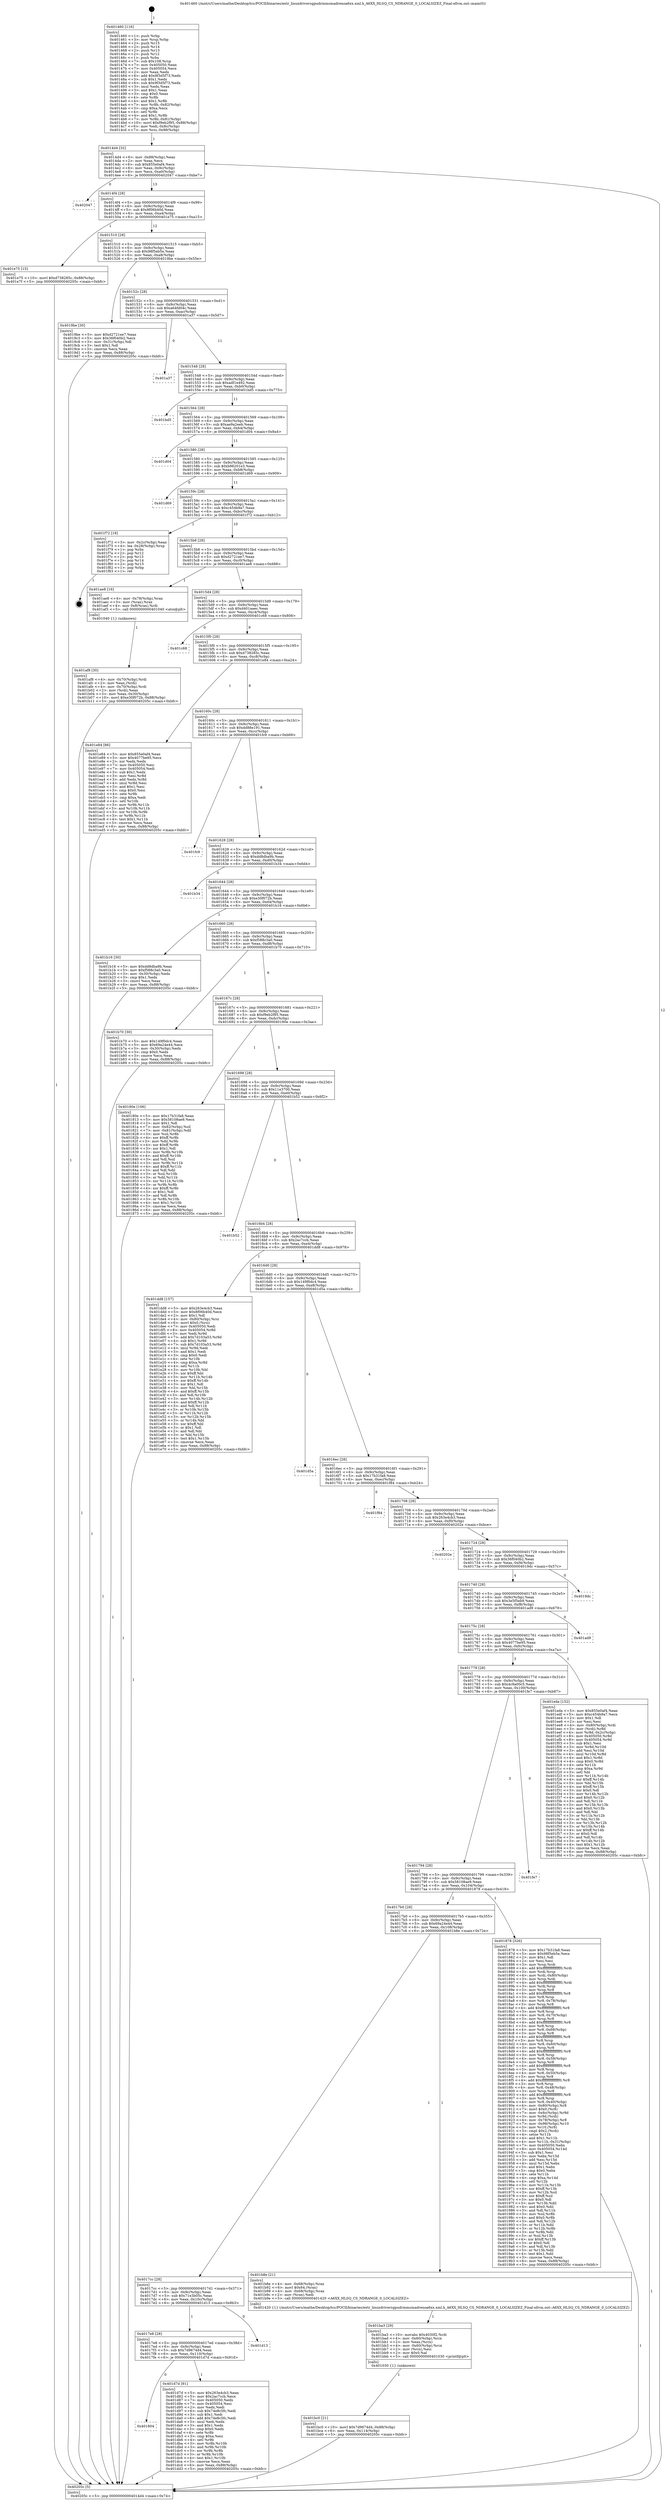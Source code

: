 digraph "0x401460" {
  label = "0x401460 (/mnt/c/Users/mathe/Desktop/tcc/POCII/binaries/extr_linuxdriversgpudrmmsmadrenoa6xx.xml.h_A6XX_HLSQ_CS_NDRANGE_0_LOCALSIZEZ_Final-ollvm.out::main(0))"
  labelloc = "t"
  node[shape=record]

  Entry [label="",width=0.3,height=0.3,shape=circle,fillcolor=black,style=filled]
  "0x4014d4" [label="{
     0x4014d4 [32]\l
     | [instrs]\l
     &nbsp;&nbsp;0x4014d4 \<+6\>: mov -0x88(%rbp),%eax\l
     &nbsp;&nbsp;0x4014da \<+2\>: mov %eax,%ecx\l
     &nbsp;&nbsp;0x4014dc \<+6\>: sub $0x855e0af4,%ecx\l
     &nbsp;&nbsp;0x4014e2 \<+6\>: mov %eax,-0x9c(%rbp)\l
     &nbsp;&nbsp;0x4014e8 \<+6\>: mov %ecx,-0xa0(%rbp)\l
     &nbsp;&nbsp;0x4014ee \<+6\>: je 0000000000402047 \<main+0xbe7\>\l
  }"]
  "0x402047" [label="{
     0x402047\l
  }", style=dashed]
  "0x4014f4" [label="{
     0x4014f4 [28]\l
     | [instrs]\l
     &nbsp;&nbsp;0x4014f4 \<+5\>: jmp 00000000004014f9 \<main+0x99\>\l
     &nbsp;&nbsp;0x4014f9 \<+6\>: mov -0x9c(%rbp),%eax\l
     &nbsp;&nbsp;0x4014ff \<+5\>: sub $0x8f06b40d,%eax\l
     &nbsp;&nbsp;0x401504 \<+6\>: mov %eax,-0xa4(%rbp)\l
     &nbsp;&nbsp;0x40150a \<+6\>: je 0000000000401e75 \<main+0xa15\>\l
  }"]
  Exit [label="",width=0.3,height=0.3,shape=circle,fillcolor=black,style=filled,peripheries=2]
  "0x401e75" [label="{
     0x401e75 [15]\l
     | [instrs]\l
     &nbsp;&nbsp;0x401e75 \<+10\>: movl $0xd738285c,-0x88(%rbp)\l
     &nbsp;&nbsp;0x401e7f \<+5\>: jmp 000000000040205c \<main+0xbfc\>\l
  }"]
  "0x401510" [label="{
     0x401510 [28]\l
     | [instrs]\l
     &nbsp;&nbsp;0x401510 \<+5\>: jmp 0000000000401515 \<main+0xb5\>\l
     &nbsp;&nbsp;0x401515 \<+6\>: mov -0x9c(%rbp),%eax\l
     &nbsp;&nbsp;0x40151b \<+5\>: sub $0x98f5eb5e,%eax\l
     &nbsp;&nbsp;0x401520 \<+6\>: mov %eax,-0xa8(%rbp)\l
     &nbsp;&nbsp;0x401526 \<+6\>: je 00000000004019be \<main+0x55e\>\l
  }"]
  "0x401804" [label="{
     0x401804\l
  }", style=dashed]
  "0x4019be" [label="{
     0x4019be [30]\l
     | [instrs]\l
     &nbsp;&nbsp;0x4019be \<+5\>: mov $0xd2721ee7,%eax\l
     &nbsp;&nbsp;0x4019c3 \<+5\>: mov $0x36f040b2,%ecx\l
     &nbsp;&nbsp;0x4019c8 \<+3\>: mov -0x31(%rbp),%dl\l
     &nbsp;&nbsp;0x4019cb \<+3\>: test $0x1,%dl\l
     &nbsp;&nbsp;0x4019ce \<+3\>: cmovne %ecx,%eax\l
     &nbsp;&nbsp;0x4019d1 \<+6\>: mov %eax,-0x88(%rbp)\l
     &nbsp;&nbsp;0x4019d7 \<+5\>: jmp 000000000040205c \<main+0xbfc\>\l
  }"]
  "0x40152c" [label="{
     0x40152c [28]\l
     | [instrs]\l
     &nbsp;&nbsp;0x40152c \<+5\>: jmp 0000000000401531 \<main+0xd1\>\l
     &nbsp;&nbsp;0x401531 \<+6\>: mov -0x9c(%rbp),%eax\l
     &nbsp;&nbsp;0x401537 \<+5\>: sub $0xa64fd04c,%eax\l
     &nbsp;&nbsp;0x40153c \<+6\>: mov %eax,-0xac(%rbp)\l
     &nbsp;&nbsp;0x401542 \<+6\>: je 0000000000401a37 \<main+0x5d7\>\l
  }"]
  "0x401d7d" [label="{
     0x401d7d [91]\l
     | [instrs]\l
     &nbsp;&nbsp;0x401d7d \<+5\>: mov $0x263e4cb3,%eax\l
     &nbsp;&nbsp;0x401d82 \<+5\>: mov $0x2ac7ccb,%ecx\l
     &nbsp;&nbsp;0x401d87 \<+7\>: mov 0x405050,%edx\l
     &nbsp;&nbsp;0x401d8e \<+7\>: mov 0x405054,%esi\l
     &nbsp;&nbsp;0x401d95 \<+2\>: mov %edx,%edi\l
     &nbsp;&nbsp;0x401d97 \<+6\>: sub $0x74e8c5fc,%edi\l
     &nbsp;&nbsp;0x401d9d \<+3\>: sub $0x1,%edi\l
     &nbsp;&nbsp;0x401da0 \<+6\>: add $0x74e8c5fc,%edi\l
     &nbsp;&nbsp;0x401da6 \<+3\>: imul %edi,%edx\l
     &nbsp;&nbsp;0x401da9 \<+3\>: and $0x1,%edx\l
     &nbsp;&nbsp;0x401dac \<+3\>: cmp $0x0,%edx\l
     &nbsp;&nbsp;0x401daf \<+4\>: sete %r8b\l
     &nbsp;&nbsp;0x401db3 \<+3\>: cmp $0xa,%esi\l
     &nbsp;&nbsp;0x401db6 \<+4\>: setl %r9b\l
     &nbsp;&nbsp;0x401dba \<+3\>: mov %r8b,%r10b\l
     &nbsp;&nbsp;0x401dbd \<+3\>: and %r9b,%r10b\l
     &nbsp;&nbsp;0x401dc0 \<+3\>: xor %r9b,%r8b\l
     &nbsp;&nbsp;0x401dc3 \<+3\>: or %r8b,%r10b\l
     &nbsp;&nbsp;0x401dc6 \<+4\>: test $0x1,%r10b\l
     &nbsp;&nbsp;0x401dca \<+3\>: cmovne %ecx,%eax\l
     &nbsp;&nbsp;0x401dcd \<+6\>: mov %eax,-0x88(%rbp)\l
     &nbsp;&nbsp;0x401dd3 \<+5\>: jmp 000000000040205c \<main+0xbfc\>\l
  }"]
  "0x401a37" [label="{
     0x401a37\l
  }", style=dashed]
  "0x401548" [label="{
     0x401548 [28]\l
     | [instrs]\l
     &nbsp;&nbsp;0x401548 \<+5\>: jmp 000000000040154d \<main+0xed\>\l
     &nbsp;&nbsp;0x40154d \<+6\>: mov -0x9c(%rbp),%eax\l
     &nbsp;&nbsp;0x401553 \<+5\>: sub $0xadf1e492,%eax\l
     &nbsp;&nbsp;0x401558 \<+6\>: mov %eax,-0xb0(%rbp)\l
     &nbsp;&nbsp;0x40155e \<+6\>: je 0000000000401bd5 \<main+0x775\>\l
  }"]
  "0x4017e8" [label="{
     0x4017e8 [28]\l
     | [instrs]\l
     &nbsp;&nbsp;0x4017e8 \<+5\>: jmp 00000000004017ed \<main+0x38d\>\l
     &nbsp;&nbsp;0x4017ed \<+6\>: mov -0x9c(%rbp),%eax\l
     &nbsp;&nbsp;0x4017f3 \<+5\>: sub $0x7d9674d4,%eax\l
     &nbsp;&nbsp;0x4017f8 \<+6\>: mov %eax,-0x110(%rbp)\l
     &nbsp;&nbsp;0x4017fe \<+6\>: je 0000000000401d7d \<main+0x91d\>\l
  }"]
  "0x401bd5" [label="{
     0x401bd5\l
  }", style=dashed]
  "0x401564" [label="{
     0x401564 [28]\l
     | [instrs]\l
     &nbsp;&nbsp;0x401564 \<+5\>: jmp 0000000000401569 \<main+0x109\>\l
     &nbsp;&nbsp;0x401569 \<+6\>: mov -0x9c(%rbp),%eax\l
     &nbsp;&nbsp;0x40156f \<+5\>: sub $0xae9a2eeb,%eax\l
     &nbsp;&nbsp;0x401574 \<+6\>: mov %eax,-0xb4(%rbp)\l
     &nbsp;&nbsp;0x40157a \<+6\>: je 0000000000401d04 \<main+0x8a4\>\l
  }"]
  "0x401d13" [label="{
     0x401d13\l
  }", style=dashed]
  "0x401d04" [label="{
     0x401d04\l
  }", style=dashed]
  "0x401580" [label="{
     0x401580 [28]\l
     | [instrs]\l
     &nbsp;&nbsp;0x401580 \<+5\>: jmp 0000000000401585 \<main+0x125\>\l
     &nbsp;&nbsp;0x401585 \<+6\>: mov -0x9c(%rbp),%eax\l
     &nbsp;&nbsp;0x40158b \<+5\>: sub $0xb96201e3,%eax\l
     &nbsp;&nbsp;0x401590 \<+6\>: mov %eax,-0xb8(%rbp)\l
     &nbsp;&nbsp;0x401596 \<+6\>: je 0000000000401d69 \<main+0x909\>\l
  }"]
  "0x401bc0" [label="{
     0x401bc0 [21]\l
     | [instrs]\l
     &nbsp;&nbsp;0x401bc0 \<+10\>: movl $0x7d9674d4,-0x88(%rbp)\l
     &nbsp;&nbsp;0x401bca \<+6\>: mov %eax,-0x114(%rbp)\l
     &nbsp;&nbsp;0x401bd0 \<+5\>: jmp 000000000040205c \<main+0xbfc\>\l
  }"]
  "0x401d69" [label="{
     0x401d69\l
  }", style=dashed]
  "0x40159c" [label="{
     0x40159c [28]\l
     | [instrs]\l
     &nbsp;&nbsp;0x40159c \<+5\>: jmp 00000000004015a1 \<main+0x141\>\l
     &nbsp;&nbsp;0x4015a1 \<+6\>: mov -0x9c(%rbp),%eax\l
     &nbsp;&nbsp;0x4015a7 \<+5\>: sub $0xc454b9a7,%eax\l
     &nbsp;&nbsp;0x4015ac \<+6\>: mov %eax,-0xbc(%rbp)\l
     &nbsp;&nbsp;0x4015b2 \<+6\>: je 0000000000401f72 \<main+0xb12\>\l
  }"]
  "0x401ba3" [label="{
     0x401ba3 [29]\l
     | [instrs]\l
     &nbsp;&nbsp;0x401ba3 \<+10\>: movabs $0x4030f2,%rdi\l
     &nbsp;&nbsp;0x401bad \<+4\>: mov -0x60(%rbp),%rcx\l
     &nbsp;&nbsp;0x401bb1 \<+2\>: mov %eax,(%rcx)\l
     &nbsp;&nbsp;0x401bb3 \<+4\>: mov -0x60(%rbp),%rcx\l
     &nbsp;&nbsp;0x401bb7 \<+2\>: mov (%rcx),%esi\l
     &nbsp;&nbsp;0x401bb9 \<+2\>: mov $0x0,%al\l
     &nbsp;&nbsp;0x401bbb \<+5\>: call 0000000000401030 \<printf@plt\>\l
     | [calls]\l
     &nbsp;&nbsp;0x401030 \{1\} (unknown)\l
  }"]
  "0x401f72" [label="{
     0x401f72 [18]\l
     | [instrs]\l
     &nbsp;&nbsp;0x401f72 \<+3\>: mov -0x2c(%rbp),%eax\l
     &nbsp;&nbsp;0x401f75 \<+4\>: lea -0x28(%rbp),%rsp\l
     &nbsp;&nbsp;0x401f79 \<+1\>: pop %rbx\l
     &nbsp;&nbsp;0x401f7a \<+2\>: pop %r12\l
     &nbsp;&nbsp;0x401f7c \<+2\>: pop %r13\l
     &nbsp;&nbsp;0x401f7e \<+2\>: pop %r14\l
     &nbsp;&nbsp;0x401f80 \<+2\>: pop %r15\l
     &nbsp;&nbsp;0x401f82 \<+1\>: pop %rbp\l
     &nbsp;&nbsp;0x401f83 \<+1\>: ret\l
  }"]
  "0x4015b8" [label="{
     0x4015b8 [28]\l
     | [instrs]\l
     &nbsp;&nbsp;0x4015b8 \<+5\>: jmp 00000000004015bd \<main+0x15d\>\l
     &nbsp;&nbsp;0x4015bd \<+6\>: mov -0x9c(%rbp),%eax\l
     &nbsp;&nbsp;0x4015c3 \<+5\>: sub $0xd2721ee7,%eax\l
     &nbsp;&nbsp;0x4015c8 \<+6\>: mov %eax,-0xc0(%rbp)\l
     &nbsp;&nbsp;0x4015ce \<+6\>: je 0000000000401ae8 \<main+0x688\>\l
  }"]
  "0x4017cc" [label="{
     0x4017cc [28]\l
     | [instrs]\l
     &nbsp;&nbsp;0x4017cc \<+5\>: jmp 00000000004017d1 \<main+0x371\>\l
     &nbsp;&nbsp;0x4017d1 \<+6\>: mov -0x9c(%rbp),%eax\l
     &nbsp;&nbsp;0x4017d7 \<+5\>: sub $0x71e3b05c,%eax\l
     &nbsp;&nbsp;0x4017dc \<+6\>: mov %eax,-0x10c(%rbp)\l
     &nbsp;&nbsp;0x4017e2 \<+6\>: je 0000000000401d13 \<main+0x8b3\>\l
  }"]
  "0x401ae8" [label="{
     0x401ae8 [16]\l
     | [instrs]\l
     &nbsp;&nbsp;0x401ae8 \<+4\>: mov -0x78(%rbp),%rax\l
     &nbsp;&nbsp;0x401aec \<+3\>: mov (%rax),%rax\l
     &nbsp;&nbsp;0x401aef \<+4\>: mov 0x8(%rax),%rdi\l
     &nbsp;&nbsp;0x401af3 \<+5\>: call 0000000000401040 \<atoi@plt\>\l
     | [calls]\l
     &nbsp;&nbsp;0x401040 \{1\} (unknown)\l
  }"]
  "0x4015d4" [label="{
     0x4015d4 [28]\l
     | [instrs]\l
     &nbsp;&nbsp;0x4015d4 \<+5\>: jmp 00000000004015d9 \<main+0x179\>\l
     &nbsp;&nbsp;0x4015d9 \<+6\>: mov -0x9c(%rbp),%eax\l
     &nbsp;&nbsp;0x4015df \<+5\>: sub $0xd401aaec,%eax\l
     &nbsp;&nbsp;0x4015e4 \<+6\>: mov %eax,-0xc4(%rbp)\l
     &nbsp;&nbsp;0x4015ea \<+6\>: je 0000000000401c68 \<main+0x808\>\l
  }"]
  "0x401b8e" [label="{
     0x401b8e [21]\l
     | [instrs]\l
     &nbsp;&nbsp;0x401b8e \<+4\>: mov -0x68(%rbp),%rax\l
     &nbsp;&nbsp;0x401b92 \<+6\>: movl $0x64,(%rax)\l
     &nbsp;&nbsp;0x401b98 \<+4\>: mov -0x68(%rbp),%rax\l
     &nbsp;&nbsp;0x401b9c \<+2\>: mov (%rax),%edi\l
     &nbsp;&nbsp;0x401b9e \<+5\>: call 0000000000401420 \<A6XX_HLSQ_CS_NDRANGE_0_LOCALSIZEZ\>\l
     | [calls]\l
     &nbsp;&nbsp;0x401420 \{1\} (/mnt/c/Users/mathe/Desktop/tcc/POCII/binaries/extr_linuxdriversgpudrmmsmadrenoa6xx.xml.h_A6XX_HLSQ_CS_NDRANGE_0_LOCALSIZEZ_Final-ollvm.out::A6XX_HLSQ_CS_NDRANGE_0_LOCALSIZEZ)\l
  }"]
  "0x401c68" [label="{
     0x401c68\l
  }", style=dashed]
  "0x4015f0" [label="{
     0x4015f0 [28]\l
     | [instrs]\l
     &nbsp;&nbsp;0x4015f0 \<+5\>: jmp 00000000004015f5 \<main+0x195\>\l
     &nbsp;&nbsp;0x4015f5 \<+6\>: mov -0x9c(%rbp),%eax\l
     &nbsp;&nbsp;0x4015fb \<+5\>: sub $0xd738285c,%eax\l
     &nbsp;&nbsp;0x401600 \<+6\>: mov %eax,-0xc8(%rbp)\l
     &nbsp;&nbsp;0x401606 \<+6\>: je 0000000000401e84 \<main+0xa24\>\l
  }"]
  "0x401af8" [label="{
     0x401af8 [30]\l
     | [instrs]\l
     &nbsp;&nbsp;0x401af8 \<+4\>: mov -0x70(%rbp),%rdi\l
     &nbsp;&nbsp;0x401afc \<+2\>: mov %eax,(%rdi)\l
     &nbsp;&nbsp;0x401afe \<+4\>: mov -0x70(%rbp),%rdi\l
     &nbsp;&nbsp;0x401b02 \<+2\>: mov (%rdi),%eax\l
     &nbsp;&nbsp;0x401b04 \<+3\>: mov %eax,-0x30(%rbp)\l
     &nbsp;&nbsp;0x401b07 \<+10\>: movl $0xe30f072b,-0x88(%rbp)\l
     &nbsp;&nbsp;0x401b11 \<+5\>: jmp 000000000040205c \<main+0xbfc\>\l
  }"]
  "0x401e84" [label="{
     0x401e84 [86]\l
     | [instrs]\l
     &nbsp;&nbsp;0x401e84 \<+5\>: mov $0x855e0af4,%eax\l
     &nbsp;&nbsp;0x401e89 \<+5\>: mov $0x4077be95,%ecx\l
     &nbsp;&nbsp;0x401e8e \<+2\>: xor %edx,%edx\l
     &nbsp;&nbsp;0x401e90 \<+7\>: mov 0x405050,%esi\l
     &nbsp;&nbsp;0x401e97 \<+7\>: mov 0x405054,%edi\l
     &nbsp;&nbsp;0x401e9e \<+3\>: sub $0x1,%edx\l
     &nbsp;&nbsp;0x401ea1 \<+3\>: mov %esi,%r8d\l
     &nbsp;&nbsp;0x401ea4 \<+3\>: add %edx,%r8d\l
     &nbsp;&nbsp;0x401ea7 \<+4\>: imul %r8d,%esi\l
     &nbsp;&nbsp;0x401eab \<+3\>: and $0x1,%esi\l
     &nbsp;&nbsp;0x401eae \<+3\>: cmp $0x0,%esi\l
     &nbsp;&nbsp;0x401eb1 \<+4\>: sete %r9b\l
     &nbsp;&nbsp;0x401eb5 \<+3\>: cmp $0xa,%edi\l
     &nbsp;&nbsp;0x401eb8 \<+4\>: setl %r10b\l
     &nbsp;&nbsp;0x401ebc \<+3\>: mov %r9b,%r11b\l
     &nbsp;&nbsp;0x401ebf \<+3\>: and %r10b,%r11b\l
     &nbsp;&nbsp;0x401ec2 \<+3\>: xor %r10b,%r9b\l
     &nbsp;&nbsp;0x401ec5 \<+3\>: or %r9b,%r11b\l
     &nbsp;&nbsp;0x401ec8 \<+4\>: test $0x1,%r11b\l
     &nbsp;&nbsp;0x401ecc \<+3\>: cmovne %ecx,%eax\l
     &nbsp;&nbsp;0x401ecf \<+6\>: mov %eax,-0x88(%rbp)\l
     &nbsp;&nbsp;0x401ed5 \<+5\>: jmp 000000000040205c \<main+0xbfc\>\l
  }"]
  "0x40160c" [label="{
     0x40160c [28]\l
     | [instrs]\l
     &nbsp;&nbsp;0x40160c \<+5\>: jmp 0000000000401611 \<main+0x1b1\>\l
     &nbsp;&nbsp;0x401611 \<+6\>: mov -0x9c(%rbp),%eax\l
     &nbsp;&nbsp;0x401617 \<+5\>: sub $0xdd88e191,%eax\l
     &nbsp;&nbsp;0x40161c \<+6\>: mov %eax,-0xcc(%rbp)\l
     &nbsp;&nbsp;0x401622 \<+6\>: je 0000000000401fc9 \<main+0xb69\>\l
  }"]
  "0x4017b0" [label="{
     0x4017b0 [28]\l
     | [instrs]\l
     &nbsp;&nbsp;0x4017b0 \<+5\>: jmp 00000000004017b5 \<main+0x355\>\l
     &nbsp;&nbsp;0x4017b5 \<+6\>: mov -0x9c(%rbp),%eax\l
     &nbsp;&nbsp;0x4017bb \<+5\>: sub $0x69a24e44,%eax\l
     &nbsp;&nbsp;0x4017c0 \<+6\>: mov %eax,-0x108(%rbp)\l
     &nbsp;&nbsp;0x4017c6 \<+6\>: je 0000000000401b8e \<main+0x72e\>\l
  }"]
  "0x401fc9" [label="{
     0x401fc9\l
  }", style=dashed]
  "0x401628" [label="{
     0x401628 [28]\l
     | [instrs]\l
     &nbsp;&nbsp;0x401628 \<+5\>: jmp 000000000040162d \<main+0x1cd\>\l
     &nbsp;&nbsp;0x40162d \<+6\>: mov -0x9c(%rbp),%eax\l
     &nbsp;&nbsp;0x401633 \<+5\>: sub $0xdd8dba9b,%eax\l
     &nbsp;&nbsp;0x401638 \<+6\>: mov %eax,-0xd0(%rbp)\l
     &nbsp;&nbsp;0x40163e \<+6\>: je 0000000000401b34 \<main+0x6d4\>\l
  }"]
  "0x401878" [label="{
     0x401878 [326]\l
     | [instrs]\l
     &nbsp;&nbsp;0x401878 \<+5\>: mov $0x17b31fa8,%eax\l
     &nbsp;&nbsp;0x40187d \<+5\>: mov $0x98f5eb5e,%ecx\l
     &nbsp;&nbsp;0x401882 \<+2\>: mov $0x1,%dl\l
     &nbsp;&nbsp;0x401884 \<+2\>: xor %esi,%esi\l
     &nbsp;&nbsp;0x401886 \<+3\>: mov %rsp,%rdi\l
     &nbsp;&nbsp;0x401889 \<+4\>: add $0xfffffffffffffff0,%rdi\l
     &nbsp;&nbsp;0x40188d \<+3\>: mov %rdi,%rsp\l
     &nbsp;&nbsp;0x401890 \<+4\>: mov %rdi,-0x80(%rbp)\l
     &nbsp;&nbsp;0x401894 \<+3\>: mov %rsp,%rdi\l
     &nbsp;&nbsp;0x401897 \<+4\>: add $0xfffffffffffffff0,%rdi\l
     &nbsp;&nbsp;0x40189b \<+3\>: mov %rdi,%rsp\l
     &nbsp;&nbsp;0x40189e \<+3\>: mov %rsp,%r8\l
     &nbsp;&nbsp;0x4018a1 \<+4\>: add $0xfffffffffffffff0,%r8\l
     &nbsp;&nbsp;0x4018a5 \<+3\>: mov %r8,%rsp\l
     &nbsp;&nbsp;0x4018a8 \<+4\>: mov %r8,-0x78(%rbp)\l
     &nbsp;&nbsp;0x4018ac \<+3\>: mov %rsp,%r8\l
     &nbsp;&nbsp;0x4018af \<+4\>: add $0xfffffffffffffff0,%r8\l
     &nbsp;&nbsp;0x4018b3 \<+3\>: mov %r8,%rsp\l
     &nbsp;&nbsp;0x4018b6 \<+4\>: mov %r8,-0x70(%rbp)\l
     &nbsp;&nbsp;0x4018ba \<+3\>: mov %rsp,%r8\l
     &nbsp;&nbsp;0x4018bd \<+4\>: add $0xfffffffffffffff0,%r8\l
     &nbsp;&nbsp;0x4018c1 \<+3\>: mov %r8,%rsp\l
     &nbsp;&nbsp;0x4018c4 \<+4\>: mov %r8,-0x68(%rbp)\l
     &nbsp;&nbsp;0x4018c8 \<+3\>: mov %rsp,%r8\l
     &nbsp;&nbsp;0x4018cb \<+4\>: add $0xfffffffffffffff0,%r8\l
     &nbsp;&nbsp;0x4018cf \<+3\>: mov %r8,%rsp\l
     &nbsp;&nbsp;0x4018d2 \<+4\>: mov %r8,-0x60(%rbp)\l
     &nbsp;&nbsp;0x4018d6 \<+3\>: mov %rsp,%r8\l
     &nbsp;&nbsp;0x4018d9 \<+4\>: add $0xfffffffffffffff0,%r8\l
     &nbsp;&nbsp;0x4018dd \<+3\>: mov %r8,%rsp\l
     &nbsp;&nbsp;0x4018e0 \<+4\>: mov %r8,-0x58(%rbp)\l
     &nbsp;&nbsp;0x4018e4 \<+3\>: mov %rsp,%r8\l
     &nbsp;&nbsp;0x4018e7 \<+4\>: add $0xfffffffffffffff0,%r8\l
     &nbsp;&nbsp;0x4018eb \<+3\>: mov %r8,%rsp\l
     &nbsp;&nbsp;0x4018ee \<+4\>: mov %r8,-0x50(%rbp)\l
     &nbsp;&nbsp;0x4018f2 \<+3\>: mov %rsp,%r8\l
     &nbsp;&nbsp;0x4018f5 \<+4\>: add $0xfffffffffffffff0,%r8\l
     &nbsp;&nbsp;0x4018f9 \<+3\>: mov %r8,%rsp\l
     &nbsp;&nbsp;0x4018fc \<+4\>: mov %r8,-0x48(%rbp)\l
     &nbsp;&nbsp;0x401900 \<+3\>: mov %rsp,%r8\l
     &nbsp;&nbsp;0x401903 \<+4\>: add $0xfffffffffffffff0,%r8\l
     &nbsp;&nbsp;0x401907 \<+3\>: mov %r8,%rsp\l
     &nbsp;&nbsp;0x40190a \<+4\>: mov %r8,-0x40(%rbp)\l
     &nbsp;&nbsp;0x40190e \<+4\>: mov -0x80(%rbp),%r8\l
     &nbsp;&nbsp;0x401912 \<+7\>: movl $0x0,(%r8)\l
     &nbsp;&nbsp;0x401919 \<+7\>: mov -0x8c(%rbp),%r9d\l
     &nbsp;&nbsp;0x401920 \<+3\>: mov %r9d,(%rdi)\l
     &nbsp;&nbsp;0x401923 \<+4\>: mov -0x78(%rbp),%r8\l
     &nbsp;&nbsp;0x401927 \<+7\>: mov -0x98(%rbp),%r10\l
     &nbsp;&nbsp;0x40192e \<+3\>: mov %r10,(%r8)\l
     &nbsp;&nbsp;0x401931 \<+3\>: cmpl $0x2,(%rdi)\l
     &nbsp;&nbsp;0x401934 \<+4\>: setne %r11b\l
     &nbsp;&nbsp;0x401938 \<+4\>: and $0x1,%r11b\l
     &nbsp;&nbsp;0x40193c \<+4\>: mov %r11b,-0x31(%rbp)\l
     &nbsp;&nbsp;0x401940 \<+7\>: mov 0x405050,%ebx\l
     &nbsp;&nbsp;0x401947 \<+8\>: mov 0x405054,%r14d\l
     &nbsp;&nbsp;0x40194f \<+3\>: sub $0x1,%esi\l
     &nbsp;&nbsp;0x401952 \<+3\>: mov %ebx,%r15d\l
     &nbsp;&nbsp;0x401955 \<+3\>: add %esi,%r15d\l
     &nbsp;&nbsp;0x401958 \<+4\>: imul %r15d,%ebx\l
     &nbsp;&nbsp;0x40195c \<+3\>: and $0x1,%ebx\l
     &nbsp;&nbsp;0x40195f \<+3\>: cmp $0x0,%ebx\l
     &nbsp;&nbsp;0x401962 \<+4\>: sete %r11b\l
     &nbsp;&nbsp;0x401966 \<+4\>: cmp $0xa,%r14d\l
     &nbsp;&nbsp;0x40196a \<+4\>: setl %r12b\l
     &nbsp;&nbsp;0x40196e \<+3\>: mov %r11b,%r13b\l
     &nbsp;&nbsp;0x401971 \<+4\>: xor $0xff,%r13b\l
     &nbsp;&nbsp;0x401975 \<+3\>: mov %r12b,%sil\l
     &nbsp;&nbsp;0x401978 \<+4\>: xor $0xff,%sil\l
     &nbsp;&nbsp;0x40197c \<+3\>: xor $0x0,%dl\l
     &nbsp;&nbsp;0x40197f \<+3\>: mov %r13b,%dil\l
     &nbsp;&nbsp;0x401982 \<+4\>: and $0x0,%dil\l
     &nbsp;&nbsp;0x401986 \<+3\>: and %dl,%r11b\l
     &nbsp;&nbsp;0x401989 \<+3\>: mov %sil,%r8b\l
     &nbsp;&nbsp;0x40198c \<+4\>: and $0x0,%r8b\l
     &nbsp;&nbsp;0x401990 \<+3\>: and %dl,%r12b\l
     &nbsp;&nbsp;0x401993 \<+3\>: or %r11b,%dil\l
     &nbsp;&nbsp;0x401996 \<+3\>: or %r12b,%r8b\l
     &nbsp;&nbsp;0x401999 \<+3\>: xor %r8b,%dil\l
     &nbsp;&nbsp;0x40199c \<+3\>: or %sil,%r13b\l
     &nbsp;&nbsp;0x40199f \<+4\>: xor $0xff,%r13b\l
     &nbsp;&nbsp;0x4019a3 \<+3\>: or $0x0,%dl\l
     &nbsp;&nbsp;0x4019a6 \<+3\>: and %dl,%r13b\l
     &nbsp;&nbsp;0x4019a9 \<+3\>: or %r13b,%dil\l
     &nbsp;&nbsp;0x4019ac \<+4\>: test $0x1,%dil\l
     &nbsp;&nbsp;0x4019b0 \<+3\>: cmovne %ecx,%eax\l
     &nbsp;&nbsp;0x4019b3 \<+6\>: mov %eax,-0x88(%rbp)\l
     &nbsp;&nbsp;0x4019b9 \<+5\>: jmp 000000000040205c \<main+0xbfc\>\l
  }"]
  "0x401b34" [label="{
     0x401b34\l
  }", style=dashed]
  "0x401644" [label="{
     0x401644 [28]\l
     | [instrs]\l
     &nbsp;&nbsp;0x401644 \<+5\>: jmp 0000000000401649 \<main+0x1e9\>\l
     &nbsp;&nbsp;0x401649 \<+6\>: mov -0x9c(%rbp),%eax\l
     &nbsp;&nbsp;0x40164f \<+5\>: sub $0xe30f072b,%eax\l
     &nbsp;&nbsp;0x401654 \<+6\>: mov %eax,-0xd4(%rbp)\l
     &nbsp;&nbsp;0x40165a \<+6\>: je 0000000000401b16 \<main+0x6b6\>\l
  }"]
  "0x401794" [label="{
     0x401794 [28]\l
     | [instrs]\l
     &nbsp;&nbsp;0x401794 \<+5\>: jmp 0000000000401799 \<main+0x339\>\l
     &nbsp;&nbsp;0x401799 \<+6\>: mov -0x9c(%rbp),%eax\l
     &nbsp;&nbsp;0x40179f \<+5\>: sub $0x58108ae9,%eax\l
     &nbsp;&nbsp;0x4017a4 \<+6\>: mov %eax,-0x104(%rbp)\l
     &nbsp;&nbsp;0x4017aa \<+6\>: je 0000000000401878 \<main+0x418\>\l
  }"]
  "0x401b16" [label="{
     0x401b16 [30]\l
     | [instrs]\l
     &nbsp;&nbsp;0x401b16 \<+5\>: mov $0xdd8dba9b,%eax\l
     &nbsp;&nbsp;0x401b1b \<+5\>: mov $0xf588c3a0,%ecx\l
     &nbsp;&nbsp;0x401b20 \<+3\>: mov -0x30(%rbp),%edx\l
     &nbsp;&nbsp;0x401b23 \<+3\>: cmp $0x1,%edx\l
     &nbsp;&nbsp;0x401b26 \<+3\>: cmovl %ecx,%eax\l
     &nbsp;&nbsp;0x401b29 \<+6\>: mov %eax,-0x88(%rbp)\l
     &nbsp;&nbsp;0x401b2f \<+5\>: jmp 000000000040205c \<main+0xbfc\>\l
  }"]
  "0x401660" [label="{
     0x401660 [28]\l
     | [instrs]\l
     &nbsp;&nbsp;0x401660 \<+5\>: jmp 0000000000401665 \<main+0x205\>\l
     &nbsp;&nbsp;0x401665 \<+6\>: mov -0x9c(%rbp),%eax\l
     &nbsp;&nbsp;0x40166b \<+5\>: sub $0xf588c3a0,%eax\l
     &nbsp;&nbsp;0x401670 \<+6\>: mov %eax,-0xd8(%rbp)\l
     &nbsp;&nbsp;0x401676 \<+6\>: je 0000000000401b70 \<main+0x710\>\l
  }"]
  "0x401fe7" [label="{
     0x401fe7\l
  }", style=dashed]
  "0x401b70" [label="{
     0x401b70 [30]\l
     | [instrs]\l
     &nbsp;&nbsp;0x401b70 \<+5\>: mov $0x149f0dc4,%eax\l
     &nbsp;&nbsp;0x401b75 \<+5\>: mov $0x69a24e44,%ecx\l
     &nbsp;&nbsp;0x401b7a \<+3\>: mov -0x30(%rbp),%edx\l
     &nbsp;&nbsp;0x401b7d \<+3\>: cmp $0x0,%edx\l
     &nbsp;&nbsp;0x401b80 \<+3\>: cmove %ecx,%eax\l
     &nbsp;&nbsp;0x401b83 \<+6\>: mov %eax,-0x88(%rbp)\l
     &nbsp;&nbsp;0x401b89 \<+5\>: jmp 000000000040205c \<main+0xbfc\>\l
  }"]
  "0x40167c" [label="{
     0x40167c [28]\l
     | [instrs]\l
     &nbsp;&nbsp;0x40167c \<+5\>: jmp 0000000000401681 \<main+0x221\>\l
     &nbsp;&nbsp;0x401681 \<+6\>: mov -0x9c(%rbp),%eax\l
     &nbsp;&nbsp;0x401687 \<+5\>: sub $0xf9eb2f95,%eax\l
     &nbsp;&nbsp;0x40168c \<+6\>: mov %eax,-0xdc(%rbp)\l
     &nbsp;&nbsp;0x401692 \<+6\>: je 000000000040180e \<main+0x3ae\>\l
  }"]
  "0x401778" [label="{
     0x401778 [28]\l
     | [instrs]\l
     &nbsp;&nbsp;0x401778 \<+5\>: jmp 000000000040177d \<main+0x31d\>\l
     &nbsp;&nbsp;0x40177d \<+6\>: mov -0x9c(%rbp),%eax\l
     &nbsp;&nbsp;0x401783 \<+5\>: sub $0x4c9a00c5,%eax\l
     &nbsp;&nbsp;0x401788 \<+6\>: mov %eax,-0x100(%rbp)\l
     &nbsp;&nbsp;0x40178e \<+6\>: je 0000000000401fe7 \<main+0xb87\>\l
  }"]
  "0x40180e" [label="{
     0x40180e [106]\l
     | [instrs]\l
     &nbsp;&nbsp;0x40180e \<+5\>: mov $0x17b31fa8,%eax\l
     &nbsp;&nbsp;0x401813 \<+5\>: mov $0x58108ae9,%ecx\l
     &nbsp;&nbsp;0x401818 \<+2\>: mov $0x1,%dl\l
     &nbsp;&nbsp;0x40181a \<+7\>: mov -0x82(%rbp),%sil\l
     &nbsp;&nbsp;0x401821 \<+7\>: mov -0x81(%rbp),%dil\l
     &nbsp;&nbsp;0x401828 \<+3\>: mov %sil,%r8b\l
     &nbsp;&nbsp;0x40182b \<+4\>: xor $0xff,%r8b\l
     &nbsp;&nbsp;0x40182f \<+3\>: mov %dil,%r9b\l
     &nbsp;&nbsp;0x401832 \<+4\>: xor $0xff,%r9b\l
     &nbsp;&nbsp;0x401836 \<+3\>: xor $0x1,%dl\l
     &nbsp;&nbsp;0x401839 \<+3\>: mov %r8b,%r10b\l
     &nbsp;&nbsp;0x40183c \<+4\>: and $0xff,%r10b\l
     &nbsp;&nbsp;0x401840 \<+3\>: and %dl,%sil\l
     &nbsp;&nbsp;0x401843 \<+3\>: mov %r9b,%r11b\l
     &nbsp;&nbsp;0x401846 \<+4\>: and $0xff,%r11b\l
     &nbsp;&nbsp;0x40184a \<+3\>: and %dl,%dil\l
     &nbsp;&nbsp;0x40184d \<+3\>: or %sil,%r10b\l
     &nbsp;&nbsp;0x401850 \<+3\>: or %dil,%r11b\l
     &nbsp;&nbsp;0x401853 \<+3\>: xor %r11b,%r10b\l
     &nbsp;&nbsp;0x401856 \<+3\>: or %r9b,%r8b\l
     &nbsp;&nbsp;0x401859 \<+4\>: xor $0xff,%r8b\l
     &nbsp;&nbsp;0x40185d \<+3\>: or $0x1,%dl\l
     &nbsp;&nbsp;0x401860 \<+3\>: and %dl,%r8b\l
     &nbsp;&nbsp;0x401863 \<+3\>: or %r8b,%r10b\l
     &nbsp;&nbsp;0x401866 \<+4\>: test $0x1,%r10b\l
     &nbsp;&nbsp;0x40186a \<+3\>: cmovne %ecx,%eax\l
     &nbsp;&nbsp;0x40186d \<+6\>: mov %eax,-0x88(%rbp)\l
     &nbsp;&nbsp;0x401873 \<+5\>: jmp 000000000040205c \<main+0xbfc\>\l
  }"]
  "0x401698" [label="{
     0x401698 [28]\l
     | [instrs]\l
     &nbsp;&nbsp;0x401698 \<+5\>: jmp 000000000040169d \<main+0x23d\>\l
     &nbsp;&nbsp;0x40169d \<+6\>: mov -0x9c(%rbp),%eax\l
     &nbsp;&nbsp;0x4016a3 \<+5\>: sub $0x11e3700,%eax\l
     &nbsp;&nbsp;0x4016a8 \<+6\>: mov %eax,-0xe0(%rbp)\l
     &nbsp;&nbsp;0x4016ae \<+6\>: je 0000000000401b52 \<main+0x6f2\>\l
  }"]
  "0x40205c" [label="{
     0x40205c [5]\l
     | [instrs]\l
     &nbsp;&nbsp;0x40205c \<+5\>: jmp 00000000004014d4 \<main+0x74\>\l
  }"]
  "0x401460" [label="{
     0x401460 [116]\l
     | [instrs]\l
     &nbsp;&nbsp;0x401460 \<+1\>: push %rbp\l
     &nbsp;&nbsp;0x401461 \<+3\>: mov %rsp,%rbp\l
     &nbsp;&nbsp;0x401464 \<+2\>: push %r15\l
     &nbsp;&nbsp;0x401466 \<+2\>: push %r14\l
     &nbsp;&nbsp;0x401468 \<+2\>: push %r13\l
     &nbsp;&nbsp;0x40146a \<+2\>: push %r12\l
     &nbsp;&nbsp;0x40146c \<+1\>: push %rbx\l
     &nbsp;&nbsp;0x40146d \<+7\>: sub $0x108,%rsp\l
     &nbsp;&nbsp;0x401474 \<+7\>: mov 0x405050,%eax\l
     &nbsp;&nbsp;0x40147b \<+7\>: mov 0x405054,%ecx\l
     &nbsp;&nbsp;0x401482 \<+2\>: mov %eax,%edx\l
     &nbsp;&nbsp;0x401484 \<+6\>: add $0x9f3d5f73,%edx\l
     &nbsp;&nbsp;0x40148a \<+3\>: sub $0x1,%edx\l
     &nbsp;&nbsp;0x40148d \<+6\>: sub $0x9f3d5f73,%edx\l
     &nbsp;&nbsp;0x401493 \<+3\>: imul %edx,%eax\l
     &nbsp;&nbsp;0x401496 \<+3\>: and $0x1,%eax\l
     &nbsp;&nbsp;0x401499 \<+3\>: cmp $0x0,%eax\l
     &nbsp;&nbsp;0x40149c \<+4\>: sete %r8b\l
     &nbsp;&nbsp;0x4014a0 \<+4\>: and $0x1,%r8b\l
     &nbsp;&nbsp;0x4014a4 \<+7\>: mov %r8b,-0x82(%rbp)\l
     &nbsp;&nbsp;0x4014ab \<+3\>: cmp $0xa,%ecx\l
     &nbsp;&nbsp;0x4014ae \<+4\>: setl %r8b\l
     &nbsp;&nbsp;0x4014b2 \<+4\>: and $0x1,%r8b\l
     &nbsp;&nbsp;0x4014b6 \<+7\>: mov %r8b,-0x81(%rbp)\l
     &nbsp;&nbsp;0x4014bd \<+10\>: movl $0xf9eb2f95,-0x88(%rbp)\l
     &nbsp;&nbsp;0x4014c7 \<+6\>: mov %edi,-0x8c(%rbp)\l
     &nbsp;&nbsp;0x4014cd \<+7\>: mov %rsi,-0x98(%rbp)\l
  }"]
  "0x401eda" [label="{
     0x401eda [152]\l
     | [instrs]\l
     &nbsp;&nbsp;0x401eda \<+5\>: mov $0x855e0af4,%eax\l
     &nbsp;&nbsp;0x401edf \<+5\>: mov $0xc454b9a7,%ecx\l
     &nbsp;&nbsp;0x401ee4 \<+2\>: mov $0x1,%dl\l
     &nbsp;&nbsp;0x401ee6 \<+2\>: xor %esi,%esi\l
     &nbsp;&nbsp;0x401ee8 \<+4\>: mov -0x80(%rbp),%rdi\l
     &nbsp;&nbsp;0x401eec \<+3\>: mov (%rdi),%r8d\l
     &nbsp;&nbsp;0x401eef \<+4\>: mov %r8d,-0x2c(%rbp)\l
     &nbsp;&nbsp;0x401ef3 \<+8\>: mov 0x405050,%r8d\l
     &nbsp;&nbsp;0x401efb \<+8\>: mov 0x405054,%r9d\l
     &nbsp;&nbsp;0x401f03 \<+3\>: sub $0x1,%esi\l
     &nbsp;&nbsp;0x401f06 \<+3\>: mov %r8d,%r10d\l
     &nbsp;&nbsp;0x401f09 \<+3\>: add %esi,%r10d\l
     &nbsp;&nbsp;0x401f0c \<+4\>: imul %r10d,%r8d\l
     &nbsp;&nbsp;0x401f10 \<+4\>: and $0x1,%r8d\l
     &nbsp;&nbsp;0x401f14 \<+4\>: cmp $0x0,%r8d\l
     &nbsp;&nbsp;0x401f18 \<+4\>: sete %r11b\l
     &nbsp;&nbsp;0x401f1c \<+4\>: cmp $0xa,%r9d\l
     &nbsp;&nbsp;0x401f20 \<+3\>: setl %bl\l
     &nbsp;&nbsp;0x401f23 \<+3\>: mov %r11b,%r14b\l
     &nbsp;&nbsp;0x401f26 \<+4\>: xor $0xff,%r14b\l
     &nbsp;&nbsp;0x401f2a \<+3\>: mov %bl,%r15b\l
     &nbsp;&nbsp;0x401f2d \<+4\>: xor $0xff,%r15b\l
     &nbsp;&nbsp;0x401f31 \<+3\>: xor $0x0,%dl\l
     &nbsp;&nbsp;0x401f34 \<+3\>: mov %r14b,%r12b\l
     &nbsp;&nbsp;0x401f37 \<+4\>: and $0x0,%r12b\l
     &nbsp;&nbsp;0x401f3b \<+3\>: and %dl,%r11b\l
     &nbsp;&nbsp;0x401f3e \<+3\>: mov %r15b,%r13b\l
     &nbsp;&nbsp;0x401f41 \<+4\>: and $0x0,%r13b\l
     &nbsp;&nbsp;0x401f45 \<+2\>: and %dl,%bl\l
     &nbsp;&nbsp;0x401f47 \<+3\>: or %r11b,%r12b\l
     &nbsp;&nbsp;0x401f4a \<+3\>: or %bl,%r13b\l
     &nbsp;&nbsp;0x401f4d \<+3\>: xor %r13b,%r12b\l
     &nbsp;&nbsp;0x401f50 \<+3\>: or %r15b,%r14b\l
     &nbsp;&nbsp;0x401f53 \<+4\>: xor $0xff,%r14b\l
     &nbsp;&nbsp;0x401f57 \<+3\>: or $0x0,%dl\l
     &nbsp;&nbsp;0x401f5a \<+3\>: and %dl,%r14b\l
     &nbsp;&nbsp;0x401f5d \<+3\>: or %r14b,%r12b\l
     &nbsp;&nbsp;0x401f60 \<+4\>: test $0x1,%r12b\l
     &nbsp;&nbsp;0x401f64 \<+3\>: cmovne %ecx,%eax\l
     &nbsp;&nbsp;0x401f67 \<+6\>: mov %eax,-0x88(%rbp)\l
     &nbsp;&nbsp;0x401f6d \<+5\>: jmp 000000000040205c \<main+0xbfc\>\l
  }"]
  "0x401b52" [label="{
     0x401b52\l
  }", style=dashed]
  "0x4016b4" [label="{
     0x4016b4 [28]\l
     | [instrs]\l
     &nbsp;&nbsp;0x4016b4 \<+5\>: jmp 00000000004016b9 \<main+0x259\>\l
     &nbsp;&nbsp;0x4016b9 \<+6\>: mov -0x9c(%rbp),%eax\l
     &nbsp;&nbsp;0x4016bf \<+5\>: sub $0x2ac7ccb,%eax\l
     &nbsp;&nbsp;0x4016c4 \<+6\>: mov %eax,-0xe4(%rbp)\l
     &nbsp;&nbsp;0x4016ca \<+6\>: je 0000000000401dd8 \<main+0x978\>\l
  }"]
  "0x40175c" [label="{
     0x40175c [28]\l
     | [instrs]\l
     &nbsp;&nbsp;0x40175c \<+5\>: jmp 0000000000401761 \<main+0x301\>\l
     &nbsp;&nbsp;0x401761 \<+6\>: mov -0x9c(%rbp),%eax\l
     &nbsp;&nbsp;0x401767 \<+5\>: sub $0x4077be95,%eax\l
     &nbsp;&nbsp;0x40176c \<+6\>: mov %eax,-0xfc(%rbp)\l
     &nbsp;&nbsp;0x401772 \<+6\>: je 0000000000401eda \<main+0xa7a\>\l
  }"]
  "0x401dd8" [label="{
     0x401dd8 [157]\l
     | [instrs]\l
     &nbsp;&nbsp;0x401dd8 \<+5\>: mov $0x263e4cb3,%eax\l
     &nbsp;&nbsp;0x401ddd \<+5\>: mov $0x8f06b40d,%ecx\l
     &nbsp;&nbsp;0x401de2 \<+2\>: mov $0x1,%dl\l
     &nbsp;&nbsp;0x401de4 \<+4\>: mov -0x80(%rbp),%rsi\l
     &nbsp;&nbsp;0x401de8 \<+6\>: movl $0x0,(%rsi)\l
     &nbsp;&nbsp;0x401dee \<+7\>: mov 0x405050,%edi\l
     &nbsp;&nbsp;0x401df5 \<+8\>: mov 0x405054,%r8d\l
     &nbsp;&nbsp;0x401dfd \<+3\>: mov %edi,%r9d\l
     &nbsp;&nbsp;0x401e00 \<+7\>: add $0x7d103a53,%r9d\l
     &nbsp;&nbsp;0x401e07 \<+4\>: sub $0x1,%r9d\l
     &nbsp;&nbsp;0x401e0b \<+7\>: sub $0x7d103a53,%r9d\l
     &nbsp;&nbsp;0x401e12 \<+4\>: imul %r9d,%edi\l
     &nbsp;&nbsp;0x401e16 \<+3\>: and $0x1,%edi\l
     &nbsp;&nbsp;0x401e19 \<+3\>: cmp $0x0,%edi\l
     &nbsp;&nbsp;0x401e1c \<+4\>: sete %r10b\l
     &nbsp;&nbsp;0x401e20 \<+4\>: cmp $0xa,%r8d\l
     &nbsp;&nbsp;0x401e24 \<+4\>: setl %r11b\l
     &nbsp;&nbsp;0x401e28 \<+3\>: mov %r10b,%bl\l
     &nbsp;&nbsp;0x401e2b \<+3\>: xor $0xff,%bl\l
     &nbsp;&nbsp;0x401e2e \<+3\>: mov %r11b,%r14b\l
     &nbsp;&nbsp;0x401e31 \<+4\>: xor $0xff,%r14b\l
     &nbsp;&nbsp;0x401e35 \<+3\>: xor $0x1,%dl\l
     &nbsp;&nbsp;0x401e38 \<+3\>: mov %bl,%r15b\l
     &nbsp;&nbsp;0x401e3b \<+4\>: and $0xff,%r15b\l
     &nbsp;&nbsp;0x401e3f \<+3\>: and %dl,%r10b\l
     &nbsp;&nbsp;0x401e42 \<+3\>: mov %r14b,%r12b\l
     &nbsp;&nbsp;0x401e45 \<+4\>: and $0xff,%r12b\l
     &nbsp;&nbsp;0x401e49 \<+3\>: and %dl,%r11b\l
     &nbsp;&nbsp;0x401e4c \<+3\>: or %r10b,%r15b\l
     &nbsp;&nbsp;0x401e4f \<+3\>: or %r11b,%r12b\l
     &nbsp;&nbsp;0x401e52 \<+3\>: xor %r12b,%r15b\l
     &nbsp;&nbsp;0x401e55 \<+3\>: or %r14b,%bl\l
     &nbsp;&nbsp;0x401e58 \<+3\>: xor $0xff,%bl\l
     &nbsp;&nbsp;0x401e5b \<+3\>: or $0x1,%dl\l
     &nbsp;&nbsp;0x401e5e \<+2\>: and %dl,%bl\l
     &nbsp;&nbsp;0x401e60 \<+3\>: or %bl,%r15b\l
     &nbsp;&nbsp;0x401e63 \<+4\>: test $0x1,%r15b\l
     &nbsp;&nbsp;0x401e67 \<+3\>: cmovne %ecx,%eax\l
     &nbsp;&nbsp;0x401e6a \<+6\>: mov %eax,-0x88(%rbp)\l
     &nbsp;&nbsp;0x401e70 \<+5\>: jmp 000000000040205c \<main+0xbfc\>\l
  }"]
  "0x4016d0" [label="{
     0x4016d0 [28]\l
     | [instrs]\l
     &nbsp;&nbsp;0x4016d0 \<+5\>: jmp 00000000004016d5 \<main+0x275\>\l
     &nbsp;&nbsp;0x4016d5 \<+6\>: mov -0x9c(%rbp),%eax\l
     &nbsp;&nbsp;0x4016db \<+5\>: sub $0x149f0dc4,%eax\l
     &nbsp;&nbsp;0x4016e0 \<+6\>: mov %eax,-0xe8(%rbp)\l
     &nbsp;&nbsp;0x4016e6 \<+6\>: je 0000000000401d5a \<main+0x8fa\>\l
  }"]
  "0x401ad9" [label="{
     0x401ad9\l
  }", style=dashed]
  "0x401d5a" [label="{
     0x401d5a\l
  }", style=dashed]
  "0x4016ec" [label="{
     0x4016ec [28]\l
     | [instrs]\l
     &nbsp;&nbsp;0x4016ec \<+5\>: jmp 00000000004016f1 \<main+0x291\>\l
     &nbsp;&nbsp;0x4016f1 \<+6\>: mov -0x9c(%rbp),%eax\l
     &nbsp;&nbsp;0x4016f7 \<+5\>: sub $0x17b31fa8,%eax\l
     &nbsp;&nbsp;0x4016fc \<+6\>: mov %eax,-0xec(%rbp)\l
     &nbsp;&nbsp;0x401702 \<+6\>: je 0000000000401f84 \<main+0xb24\>\l
  }"]
  "0x401740" [label="{
     0x401740 [28]\l
     | [instrs]\l
     &nbsp;&nbsp;0x401740 \<+5\>: jmp 0000000000401745 \<main+0x2e5\>\l
     &nbsp;&nbsp;0x401745 \<+6\>: mov -0x9c(%rbp),%eax\l
     &nbsp;&nbsp;0x40174b \<+5\>: sub $0x3e5f5eb9,%eax\l
     &nbsp;&nbsp;0x401750 \<+6\>: mov %eax,-0xf8(%rbp)\l
     &nbsp;&nbsp;0x401756 \<+6\>: je 0000000000401ad9 \<main+0x679\>\l
  }"]
  "0x401f84" [label="{
     0x401f84\l
  }", style=dashed]
  "0x401708" [label="{
     0x401708 [28]\l
     | [instrs]\l
     &nbsp;&nbsp;0x401708 \<+5\>: jmp 000000000040170d \<main+0x2ad\>\l
     &nbsp;&nbsp;0x40170d \<+6\>: mov -0x9c(%rbp),%eax\l
     &nbsp;&nbsp;0x401713 \<+5\>: sub $0x263e4cb3,%eax\l
     &nbsp;&nbsp;0x401718 \<+6\>: mov %eax,-0xf0(%rbp)\l
     &nbsp;&nbsp;0x40171e \<+6\>: je 000000000040202e \<main+0xbce\>\l
  }"]
  "0x4019dc" [label="{
     0x4019dc\l
  }", style=dashed]
  "0x40202e" [label="{
     0x40202e\l
  }", style=dashed]
  "0x401724" [label="{
     0x401724 [28]\l
     | [instrs]\l
     &nbsp;&nbsp;0x401724 \<+5\>: jmp 0000000000401729 \<main+0x2c9\>\l
     &nbsp;&nbsp;0x401729 \<+6\>: mov -0x9c(%rbp),%eax\l
     &nbsp;&nbsp;0x40172f \<+5\>: sub $0x36f040b2,%eax\l
     &nbsp;&nbsp;0x401734 \<+6\>: mov %eax,-0xf4(%rbp)\l
     &nbsp;&nbsp;0x40173a \<+6\>: je 00000000004019dc \<main+0x57c\>\l
  }"]
  Entry -> "0x401460" [label=" 1"]
  "0x4014d4" -> "0x402047" [label=" 0"]
  "0x4014d4" -> "0x4014f4" [label=" 13"]
  "0x401f72" -> Exit [label=" 1"]
  "0x4014f4" -> "0x401e75" [label=" 1"]
  "0x4014f4" -> "0x401510" [label=" 12"]
  "0x401eda" -> "0x40205c" [label=" 1"]
  "0x401510" -> "0x4019be" [label=" 1"]
  "0x401510" -> "0x40152c" [label=" 11"]
  "0x401e84" -> "0x40205c" [label=" 1"]
  "0x40152c" -> "0x401a37" [label=" 0"]
  "0x40152c" -> "0x401548" [label=" 11"]
  "0x401e75" -> "0x40205c" [label=" 1"]
  "0x401548" -> "0x401bd5" [label=" 0"]
  "0x401548" -> "0x401564" [label=" 11"]
  "0x401d7d" -> "0x40205c" [label=" 1"]
  "0x401564" -> "0x401d04" [label=" 0"]
  "0x401564" -> "0x401580" [label=" 11"]
  "0x4017e8" -> "0x401804" [label=" 0"]
  "0x401580" -> "0x401d69" [label=" 0"]
  "0x401580" -> "0x40159c" [label=" 11"]
  "0x401dd8" -> "0x40205c" [label=" 1"]
  "0x40159c" -> "0x401f72" [label=" 1"]
  "0x40159c" -> "0x4015b8" [label=" 10"]
  "0x4017cc" -> "0x4017e8" [label=" 1"]
  "0x4015b8" -> "0x401ae8" [label=" 1"]
  "0x4015b8" -> "0x4015d4" [label=" 9"]
  "0x4017cc" -> "0x401d13" [label=" 0"]
  "0x4015d4" -> "0x401c68" [label=" 0"]
  "0x4015d4" -> "0x4015f0" [label=" 9"]
  "0x4017e8" -> "0x401d7d" [label=" 1"]
  "0x4015f0" -> "0x401e84" [label=" 1"]
  "0x4015f0" -> "0x40160c" [label=" 8"]
  "0x401ba3" -> "0x401bc0" [label=" 1"]
  "0x40160c" -> "0x401fc9" [label=" 0"]
  "0x40160c" -> "0x401628" [label=" 8"]
  "0x4017b0" -> "0x4017cc" [label=" 1"]
  "0x401628" -> "0x401b34" [label=" 0"]
  "0x401628" -> "0x401644" [label=" 8"]
  "0x4017b0" -> "0x401b8e" [label=" 1"]
  "0x401644" -> "0x401b16" [label=" 1"]
  "0x401644" -> "0x401660" [label=" 7"]
  "0x401b70" -> "0x40205c" [label=" 1"]
  "0x401660" -> "0x401b70" [label=" 1"]
  "0x401660" -> "0x40167c" [label=" 6"]
  "0x401b16" -> "0x40205c" [label=" 1"]
  "0x40167c" -> "0x40180e" [label=" 1"]
  "0x40167c" -> "0x401698" [label=" 5"]
  "0x40180e" -> "0x40205c" [label=" 1"]
  "0x401460" -> "0x4014d4" [label=" 1"]
  "0x40205c" -> "0x4014d4" [label=" 12"]
  "0x401ae8" -> "0x401af8" [label=" 1"]
  "0x401698" -> "0x401b52" [label=" 0"]
  "0x401698" -> "0x4016b4" [label=" 5"]
  "0x4019be" -> "0x40205c" [label=" 1"]
  "0x4016b4" -> "0x401dd8" [label=" 1"]
  "0x4016b4" -> "0x4016d0" [label=" 4"]
  "0x401b8e" -> "0x401ba3" [label=" 1"]
  "0x4016d0" -> "0x401d5a" [label=" 0"]
  "0x4016d0" -> "0x4016ec" [label=" 4"]
  "0x401794" -> "0x4017b0" [label=" 2"]
  "0x4016ec" -> "0x401f84" [label=" 0"]
  "0x4016ec" -> "0x401708" [label=" 4"]
  "0x401bc0" -> "0x40205c" [label=" 1"]
  "0x401708" -> "0x40202e" [label=" 0"]
  "0x401708" -> "0x401724" [label=" 4"]
  "0x401778" -> "0x401794" [label=" 3"]
  "0x401724" -> "0x4019dc" [label=" 0"]
  "0x401724" -> "0x401740" [label=" 4"]
  "0x401794" -> "0x401878" [label=" 1"]
  "0x401740" -> "0x401ad9" [label=" 0"]
  "0x401740" -> "0x40175c" [label=" 4"]
  "0x401878" -> "0x40205c" [label=" 1"]
  "0x40175c" -> "0x401eda" [label=" 1"]
  "0x40175c" -> "0x401778" [label=" 3"]
  "0x401af8" -> "0x40205c" [label=" 1"]
  "0x401778" -> "0x401fe7" [label=" 0"]
}
